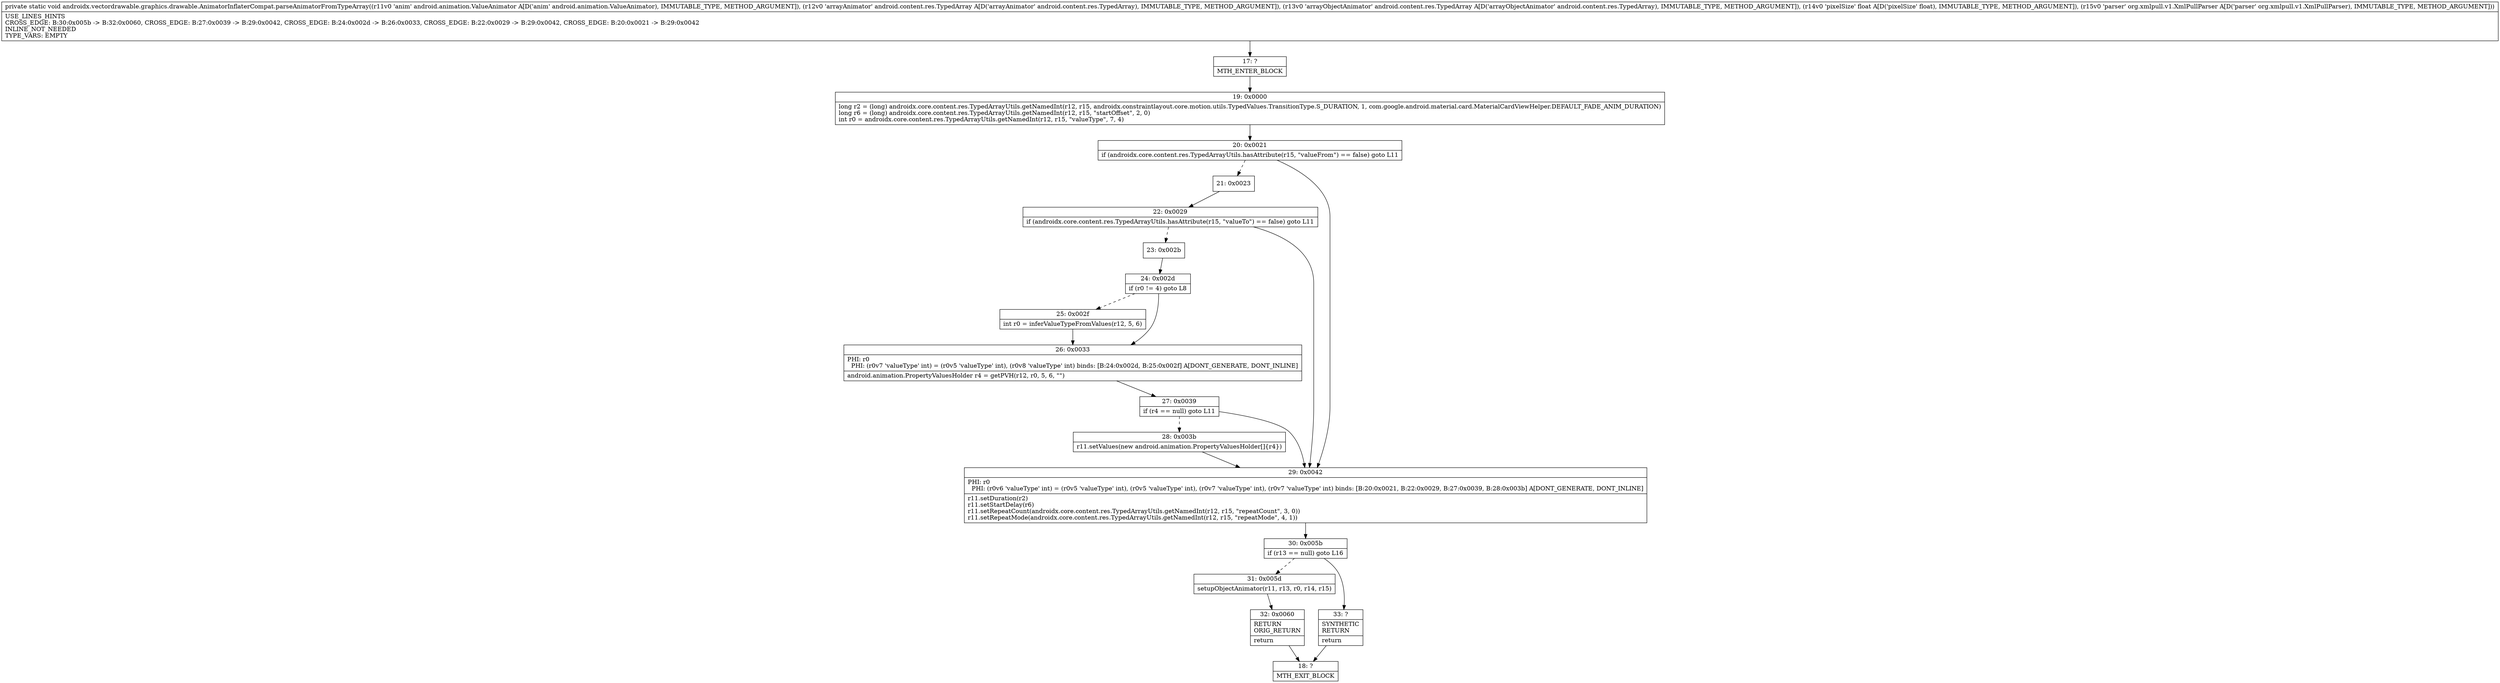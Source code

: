 digraph "CFG forandroidx.vectordrawable.graphics.drawable.AnimatorInflaterCompat.parseAnimatorFromTypeArray(Landroid\/animation\/ValueAnimator;Landroid\/content\/res\/TypedArray;Landroid\/content\/res\/TypedArray;FLorg\/xmlpull\/v1\/XmlPullParser;)V" {
Node_17 [shape=record,label="{17\:\ ?|MTH_ENTER_BLOCK\l}"];
Node_19 [shape=record,label="{19\:\ 0x0000|long r2 = (long) androidx.core.content.res.TypedArrayUtils.getNamedInt(r12, r15, androidx.constraintlayout.core.motion.utils.TypedValues.TransitionType.S_DURATION, 1, com.google.android.material.card.MaterialCardViewHelper.DEFAULT_FADE_ANIM_DURATION)\llong r6 = (long) androidx.core.content.res.TypedArrayUtils.getNamedInt(r12, r15, \"startOffset\", 2, 0)\lint r0 = androidx.core.content.res.TypedArrayUtils.getNamedInt(r12, r15, \"valueType\", 7, 4)\l}"];
Node_20 [shape=record,label="{20\:\ 0x0021|if (androidx.core.content.res.TypedArrayUtils.hasAttribute(r15, \"valueFrom\") == false) goto L11\l}"];
Node_21 [shape=record,label="{21\:\ 0x0023}"];
Node_22 [shape=record,label="{22\:\ 0x0029|if (androidx.core.content.res.TypedArrayUtils.hasAttribute(r15, \"valueTo\") == false) goto L11\l}"];
Node_23 [shape=record,label="{23\:\ 0x002b}"];
Node_24 [shape=record,label="{24\:\ 0x002d|if (r0 != 4) goto L8\l}"];
Node_25 [shape=record,label="{25\:\ 0x002f|int r0 = inferValueTypeFromValues(r12, 5, 6)\l}"];
Node_26 [shape=record,label="{26\:\ 0x0033|PHI: r0 \l  PHI: (r0v7 'valueType' int) = (r0v5 'valueType' int), (r0v8 'valueType' int) binds: [B:24:0x002d, B:25:0x002f] A[DONT_GENERATE, DONT_INLINE]\l|android.animation.PropertyValuesHolder r4 = getPVH(r12, r0, 5, 6, \"\")\l}"];
Node_27 [shape=record,label="{27\:\ 0x0039|if (r4 == null) goto L11\l}"];
Node_28 [shape=record,label="{28\:\ 0x003b|r11.setValues(new android.animation.PropertyValuesHolder[]\{r4\})\l}"];
Node_29 [shape=record,label="{29\:\ 0x0042|PHI: r0 \l  PHI: (r0v6 'valueType' int) = (r0v5 'valueType' int), (r0v5 'valueType' int), (r0v7 'valueType' int), (r0v7 'valueType' int) binds: [B:20:0x0021, B:22:0x0029, B:27:0x0039, B:28:0x003b] A[DONT_GENERATE, DONT_INLINE]\l|r11.setDuration(r2)\lr11.setStartDelay(r6)\lr11.setRepeatCount(androidx.core.content.res.TypedArrayUtils.getNamedInt(r12, r15, \"repeatCount\", 3, 0))\lr11.setRepeatMode(androidx.core.content.res.TypedArrayUtils.getNamedInt(r12, r15, \"repeatMode\", 4, 1))\l}"];
Node_30 [shape=record,label="{30\:\ 0x005b|if (r13 == null) goto L16\l}"];
Node_31 [shape=record,label="{31\:\ 0x005d|setupObjectAnimator(r11, r13, r0, r14, r15)\l}"];
Node_32 [shape=record,label="{32\:\ 0x0060|RETURN\lORIG_RETURN\l|return\l}"];
Node_18 [shape=record,label="{18\:\ ?|MTH_EXIT_BLOCK\l}"];
Node_33 [shape=record,label="{33\:\ ?|SYNTHETIC\lRETURN\l|return\l}"];
MethodNode[shape=record,label="{private static void androidx.vectordrawable.graphics.drawable.AnimatorInflaterCompat.parseAnimatorFromTypeArray((r11v0 'anim' android.animation.ValueAnimator A[D('anim' android.animation.ValueAnimator), IMMUTABLE_TYPE, METHOD_ARGUMENT]), (r12v0 'arrayAnimator' android.content.res.TypedArray A[D('arrayAnimator' android.content.res.TypedArray), IMMUTABLE_TYPE, METHOD_ARGUMENT]), (r13v0 'arrayObjectAnimator' android.content.res.TypedArray A[D('arrayObjectAnimator' android.content.res.TypedArray), IMMUTABLE_TYPE, METHOD_ARGUMENT]), (r14v0 'pixelSize' float A[D('pixelSize' float), IMMUTABLE_TYPE, METHOD_ARGUMENT]), (r15v0 'parser' org.xmlpull.v1.XmlPullParser A[D('parser' org.xmlpull.v1.XmlPullParser), IMMUTABLE_TYPE, METHOD_ARGUMENT]))  | USE_LINES_HINTS\lCROSS_EDGE: B:30:0x005b \-\> B:32:0x0060, CROSS_EDGE: B:27:0x0039 \-\> B:29:0x0042, CROSS_EDGE: B:24:0x002d \-\> B:26:0x0033, CROSS_EDGE: B:22:0x0029 \-\> B:29:0x0042, CROSS_EDGE: B:20:0x0021 \-\> B:29:0x0042\lINLINE_NOT_NEEDED\lTYPE_VARS: EMPTY\l}"];
MethodNode -> Node_17;Node_17 -> Node_19;
Node_19 -> Node_20;
Node_20 -> Node_21[style=dashed];
Node_20 -> Node_29;
Node_21 -> Node_22;
Node_22 -> Node_23[style=dashed];
Node_22 -> Node_29;
Node_23 -> Node_24;
Node_24 -> Node_25[style=dashed];
Node_24 -> Node_26;
Node_25 -> Node_26;
Node_26 -> Node_27;
Node_27 -> Node_28[style=dashed];
Node_27 -> Node_29;
Node_28 -> Node_29;
Node_29 -> Node_30;
Node_30 -> Node_31[style=dashed];
Node_30 -> Node_33;
Node_31 -> Node_32;
Node_32 -> Node_18;
Node_33 -> Node_18;
}


